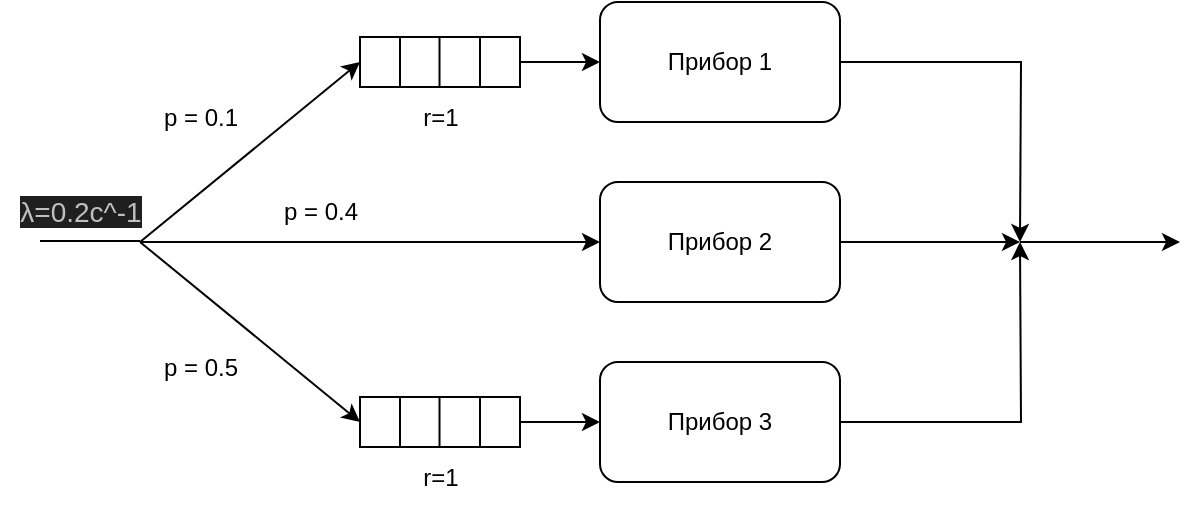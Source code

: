 <mxfile version="25.0.2">
  <diagram id="tRiJ2pB-rWyQQFZfYk5q" name="Страница — 1">
    <mxGraphModel dx="875" dy="524" grid="1" gridSize="10" guides="1" tooltips="1" connect="1" arrows="1" fold="1" page="1" pageScale="1" pageWidth="850" pageHeight="1100" math="0" shadow="0">
      <root>
        <mxCell id="0" />
        <mxCell id="1" parent="0" />
        <mxCell id="2DwmuXMjvdfN7yQjT0wY-22" style="edgeStyle=orthogonalEdgeStyle;rounded=0;orthogonalLoop=1;jettySize=auto;html=1;" edge="1" parent="1" source="2DwmuXMjvdfN7yQjT0wY-1">
          <mxGeometry relative="1" as="geometry">
            <mxPoint x="520" y="280" as="targetPoint" />
          </mxGeometry>
        </mxCell>
        <mxCell id="2DwmuXMjvdfN7yQjT0wY-1" value="Прибор 1" style="rounded=1;whiteSpace=wrap;html=1;" vertex="1" parent="1">
          <mxGeometry x="310" y="160" width="120" height="60" as="geometry" />
        </mxCell>
        <mxCell id="2DwmuXMjvdfN7yQjT0wY-23" style="edgeStyle=orthogonalEdgeStyle;rounded=0;orthogonalLoop=1;jettySize=auto;html=1;" edge="1" parent="1" source="2DwmuXMjvdfN7yQjT0wY-2">
          <mxGeometry relative="1" as="geometry">
            <mxPoint x="520" y="280" as="targetPoint" />
          </mxGeometry>
        </mxCell>
        <mxCell id="2DwmuXMjvdfN7yQjT0wY-2" value="Прибор 2" style="rounded=1;whiteSpace=wrap;html=1;" vertex="1" parent="1">
          <mxGeometry x="310" y="250" width="120" height="60" as="geometry" />
        </mxCell>
        <mxCell id="2DwmuXMjvdfN7yQjT0wY-21" style="edgeStyle=orthogonalEdgeStyle;rounded=0;orthogonalLoop=1;jettySize=auto;html=1;" edge="1" parent="1" source="2DwmuXMjvdfN7yQjT0wY-3">
          <mxGeometry relative="1" as="geometry">
            <mxPoint x="520" y="280" as="targetPoint" />
          </mxGeometry>
        </mxCell>
        <mxCell id="2DwmuXMjvdfN7yQjT0wY-3" value="Прибор 3" style="rounded=1;whiteSpace=wrap;html=1;" vertex="1" parent="1">
          <mxGeometry x="310" y="340" width="120" height="60" as="geometry" />
        </mxCell>
        <mxCell id="2DwmuXMjvdfN7yQjT0wY-8" style="edgeStyle=orthogonalEdgeStyle;rounded=0;orthogonalLoop=1;jettySize=auto;html=1;" edge="1" parent="1" source="2DwmuXMjvdfN7yQjT0wY-5" target="2DwmuXMjvdfN7yQjT0wY-1">
          <mxGeometry relative="1" as="geometry" />
        </mxCell>
        <mxCell id="2DwmuXMjvdfN7yQjT0wY-5" value="" style="rounded=0;whiteSpace=wrap;html=1;" vertex="1" parent="1">
          <mxGeometry x="190" y="177.5" width="80" height="25" as="geometry" />
        </mxCell>
        <mxCell id="2DwmuXMjvdfN7yQjT0wY-7" style="edgeStyle=orthogonalEdgeStyle;rounded=0;orthogonalLoop=1;jettySize=auto;html=1;entryX=0;entryY=0.5;entryDx=0;entryDy=0;" edge="1" parent="1" source="2DwmuXMjvdfN7yQjT0wY-6" target="2DwmuXMjvdfN7yQjT0wY-3">
          <mxGeometry relative="1" as="geometry" />
        </mxCell>
        <mxCell id="2DwmuXMjvdfN7yQjT0wY-6" value="" style="rounded=0;whiteSpace=wrap;html=1;" vertex="1" parent="1">
          <mxGeometry x="190" y="357.5" width="80" height="25" as="geometry" />
        </mxCell>
        <mxCell id="2DwmuXMjvdfN7yQjT0wY-11" value="" style="endArrow=none;html=1;rounded=0;" edge="1" parent="1">
          <mxGeometry width="50" height="50" relative="1" as="geometry">
            <mxPoint x="30" y="279.5" as="sourcePoint" />
            <mxPoint x="80" y="279.5" as="targetPoint" />
          </mxGeometry>
        </mxCell>
        <mxCell id="2DwmuXMjvdfN7yQjT0wY-16" value="" style="endArrow=classic;html=1;rounded=0;entryX=0;entryY=0.5;entryDx=0;entryDy=0;" edge="1" parent="1" target="2DwmuXMjvdfN7yQjT0wY-5">
          <mxGeometry width="50" height="50" relative="1" as="geometry">
            <mxPoint x="80" y="280" as="sourcePoint" />
            <mxPoint x="130" y="230" as="targetPoint" />
          </mxGeometry>
        </mxCell>
        <mxCell id="2DwmuXMjvdfN7yQjT0wY-17" value="" style="endArrow=classic;html=1;rounded=0;entryX=0;entryY=0.5;entryDx=0;entryDy=0;" edge="1" parent="1" target="2DwmuXMjvdfN7yQjT0wY-6">
          <mxGeometry width="50" height="50" relative="1" as="geometry">
            <mxPoint x="80" y="280" as="sourcePoint" />
            <mxPoint x="140" y="255" as="targetPoint" />
          </mxGeometry>
        </mxCell>
        <mxCell id="2DwmuXMjvdfN7yQjT0wY-18" value="" style="endArrow=classic;html=1;rounded=0;entryX=0;entryY=0.5;entryDx=0;entryDy=0;" edge="1" parent="1" target="2DwmuXMjvdfN7yQjT0wY-2">
          <mxGeometry width="50" height="50" relative="1" as="geometry">
            <mxPoint x="80" y="280" as="sourcePoint" />
            <mxPoint x="250" y="310" as="targetPoint" />
          </mxGeometry>
        </mxCell>
        <mxCell id="2DwmuXMjvdfN7yQjT0wY-20" value="" style="endArrow=classic;html=1;rounded=0;" edge="1" parent="1">
          <mxGeometry width="50" height="50" relative="1" as="geometry">
            <mxPoint x="520" y="280" as="sourcePoint" />
            <mxPoint x="600" y="280" as="targetPoint" />
          </mxGeometry>
        </mxCell>
        <mxCell id="2DwmuXMjvdfN7yQjT0wY-24" value="" style="endArrow=none;html=1;rounded=0;" edge="1" parent="1">
          <mxGeometry width="50" height="50" relative="1" as="geometry">
            <mxPoint x="210" y="202.5" as="sourcePoint" />
            <mxPoint x="210" y="178" as="targetPoint" />
          </mxGeometry>
        </mxCell>
        <mxCell id="2DwmuXMjvdfN7yQjT0wY-25" value="" style="endArrow=none;html=1;rounded=0;" edge="1" parent="1">
          <mxGeometry width="50" height="50" relative="1" as="geometry">
            <mxPoint x="229.76" y="202" as="sourcePoint" />
            <mxPoint x="229.76" y="177.5" as="targetPoint" />
          </mxGeometry>
        </mxCell>
        <mxCell id="2DwmuXMjvdfN7yQjT0wY-26" value="" style="endArrow=none;html=1;rounded=0;" edge="1" parent="1">
          <mxGeometry width="50" height="50" relative="1" as="geometry">
            <mxPoint x="250" y="202.5" as="sourcePoint" />
            <mxPoint x="250" y="178" as="targetPoint" />
          </mxGeometry>
        </mxCell>
        <mxCell id="2DwmuXMjvdfN7yQjT0wY-27" value="" style="endArrow=none;html=1;rounded=0;" edge="1" parent="1">
          <mxGeometry width="50" height="50" relative="1" as="geometry">
            <mxPoint x="210" y="382.5" as="sourcePoint" />
            <mxPoint x="210" y="358" as="targetPoint" />
          </mxGeometry>
        </mxCell>
        <mxCell id="2DwmuXMjvdfN7yQjT0wY-28" value="" style="endArrow=none;html=1;rounded=0;" edge="1" parent="1">
          <mxGeometry width="50" height="50" relative="1" as="geometry">
            <mxPoint x="229.76" y="382" as="sourcePoint" />
            <mxPoint x="229.76" y="357.5" as="targetPoint" />
          </mxGeometry>
        </mxCell>
        <mxCell id="2DwmuXMjvdfN7yQjT0wY-29" value="" style="endArrow=none;html=1;rounded=0;" edge="1" parent="1">
          <mxGeometry width="50" height="50" relative="1" as="geometry">
            <mxPoint x="250" y="382" as="sourcePoint" />
            <mxPoint x="250" y="357.5" as="targetPoint" />
          </mxGeometry>
        </mxCell>
        <mxCell id="2DwmuXMjvdfN7yQjT0wY-30" value="r=1" style="text;html=1;align=center;verticalAlign=middle;resizable=0;points=[];autosize=1;strokeColor=none;fillColor=none;" vertex="1" parent="1">
          <mxGeometry x="210" y="202.5" width="40" height="30" as="geometry" />
        </mxCell>
        <mxCell id="2DwmuXMjvdfN7yQjT0wY-31" value="r=1" style="text;html=1;align=center;verticalAlign=middle;resizable=0;points=[];autosize=1;strokeColor=none;fillColor=none;" vertex="1" parent="1">
          <mxGeometry x="210" y="382.5" width="40" height="30" as="geometry" />
        </mxCell>
        <mxCell id="2DwmuXMjvdfN7yQjT0wY-32" value="p = 0.4" style="text;html=1;align=center;verticalAlign=middle;resizable=0;points=[];autosize=1;strokeColor=none;fillColor=none;" vertex="1" parent="1">
          <mxGeometry x="140" y="250" width="60" height="30" as="geometry" />
        </mxCell>
        <mxCell id="2DwmuXMjvdfN7yQjT0wY-33" value="p = 0.5" style="text;html=1;align=center;verticalAlign=middle;resizable=0;points=[];autosize=1;strokeColor=none;fillColor=none;" vertex="1" parent="1">
          <mxGeometry x="80" y="327.5" width="60" height="30" as="geometry" />
        </mxCell>
        <mxCell id="2DwmuXMjvdfN7yQjT0wY-34" value="p = 0.1" style="text;html=1;align=center;verticalAlign=middle;resizable=0;points=[];autosize=1;strokeColor=none;fillColor=none;" vertex="1" parent="1">
          <mxGeometry x="80" y="202.5" width="60" height="30" as="geometry" />
        </mxCell>
        <mxCell id="2DwmuXMjvdfN7yQjT0wY-35" value="&lt;span style=&quot;color: rgb(191, 191, 191); font-family: Arial, sans-serif; font-size: 14px; text-align: left; text-wrap: wrap; background-color: rgb(31, 31, 31);&quot;&gt;λ=0.2c^-1&lt;/span&gt;" style="text;html=1;align=center;verticalAlign=middle;resizable=0;points=[];autosize=1;strokeColor=none;fillColor=none;" vertex="1" parent="1">
          <mxGeometry x="10" y="250" width="80" height="30" as="geometry" />
        </mxCell>
      </root>
    </mxGraphModel>
  </diagram>
</mxfile>
